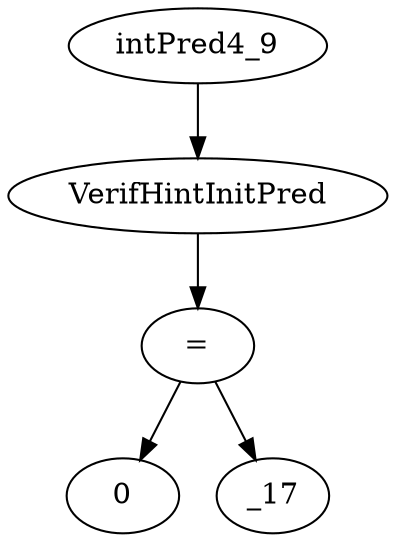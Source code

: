 digraph dag {
0 [label="intPred4_9"];
1 [label="VerifHintInitPred"];
2 [label="="];
3 [label="0"];
4 [label="_17"];
"0" -> "1"[label=""]
"1" -> "2"[label=""]
"2" -> "4"[label=""]
"2" -> "3"[label=""]
}
